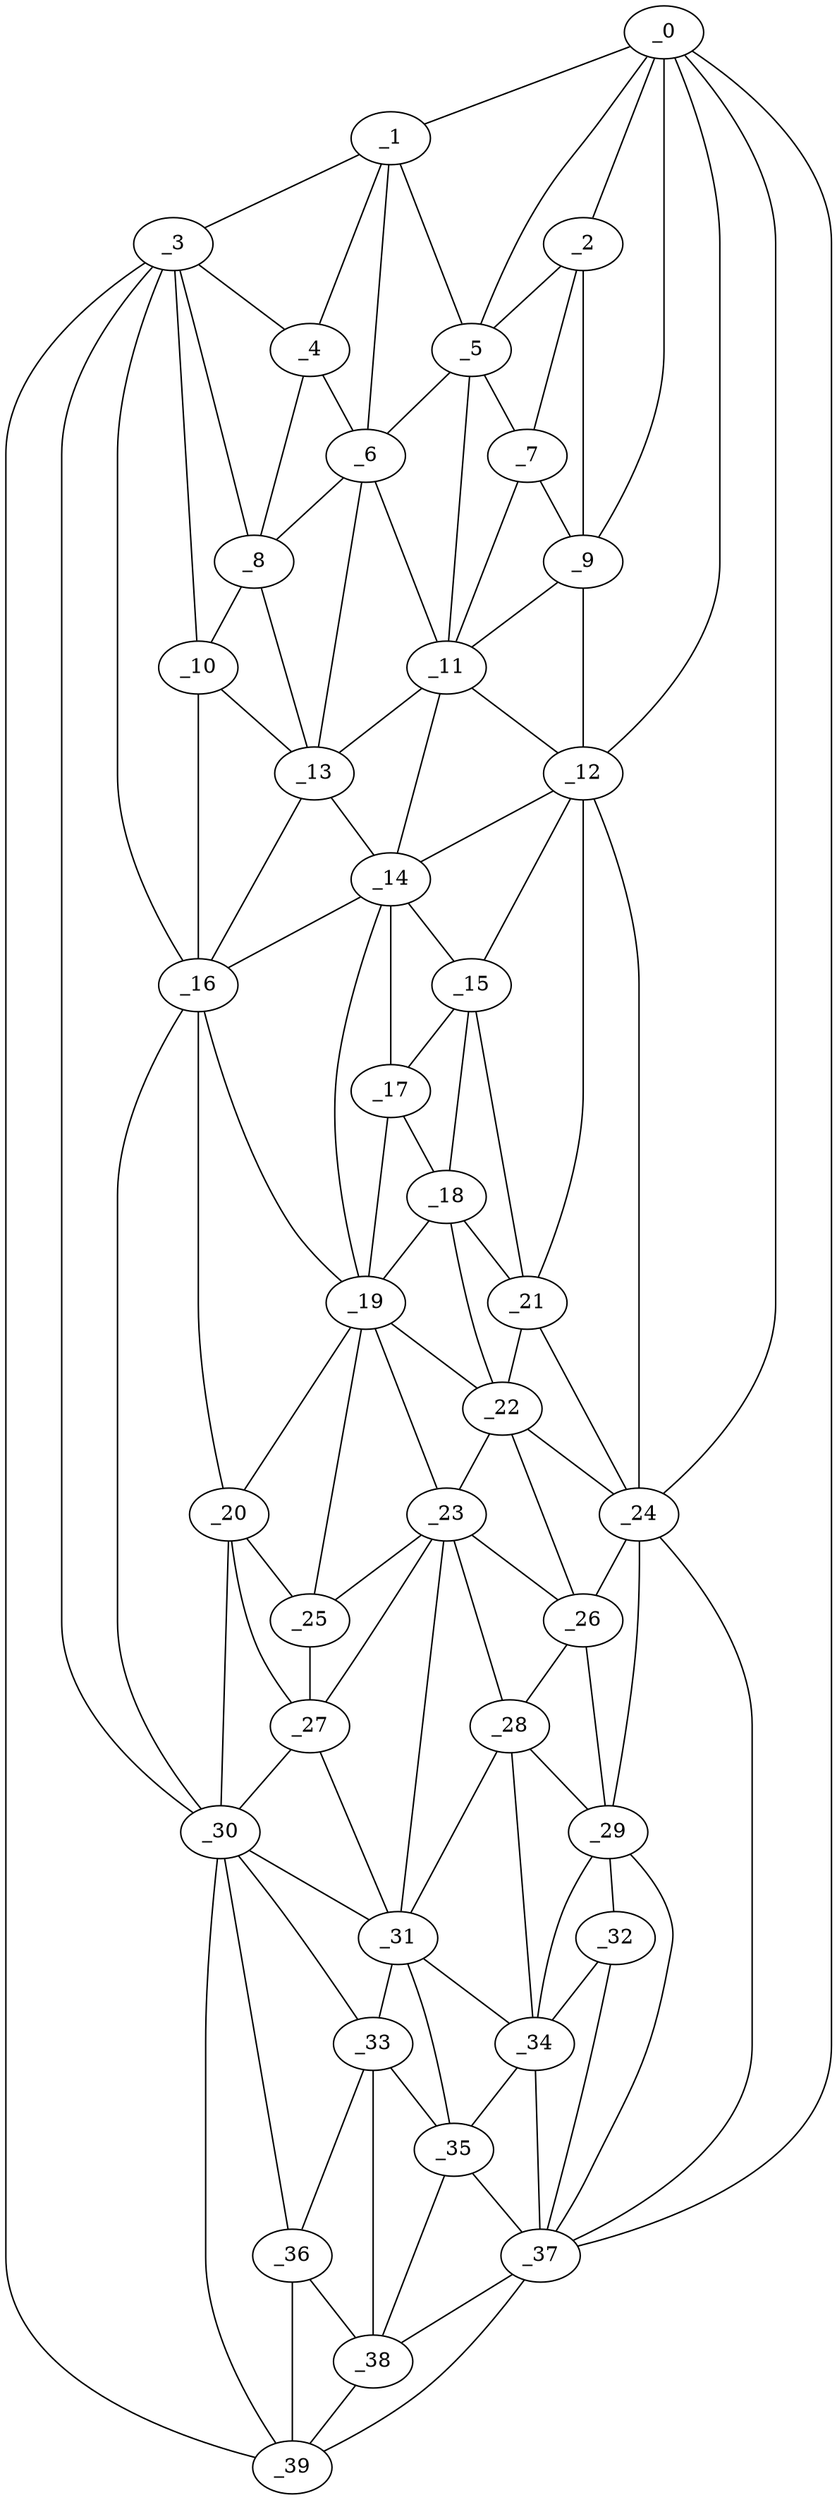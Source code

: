 graph "obj79__15.gxl" {
	_0	 [x=6,
		y=86];
	_1	 [x=7,
		y=51];
	_0 -- _1	 [valence=1];
	_2	 [x=16,
		y=82];
	_0 -- _2	 [valence=1];
	_5	 [x=20,
		y=68];
	_0 -- _5	 [valence=1];
	_9	 [x=28,
		y=83];
	_0 -- _9	 [valence=2];
	_12	 [x=33,
		y=84];
	_0 -- _12	 [valence=1];
	_24	 [x=72,
		y=87];
	_0 -- _24	 [valence=1];
	_37	 [x=116,
		y=94];
	_0 -- _37	 [valence=1];
	_3	 [x=19,
		y=35];
	_1 -- _3	 [valence=1];
	_4	 [x=19,
		y=47];
	_1 -- _4	 [valence=1];
	_1 -- _5	 [valence=1];
	_6	 [x=21,
		y=55];
	_1 -- _6	 [valence=2];
	_2 -- _5	 [valence=2];
	_7	 [x=21,
		y=76];
	_2 -- _7	 [valence=2];
	_2 -- _9	 [valence=1];
	_3 -- _4	 [valence=1];
	_8	 [x=25,
		y=46];
	_3 -- _8	 [valence=1];
	_10	 [x=30,
		y=45];
	_3 -- _10	 [valence=2];
	_16	 [x=43,
		y=44];
	_3 -- _16	 [valence=1];
	_30	 [x=85,
		y=49];
	_3 -- _30	 [valence=2];
	_39	 [x=125,
		y=43];
	_3 -- _39	 [valence=1];
	_4 -- _6	 [valence=2];
	_4 -- _8	 [valence=2];
	_5 -- _6	 [valence=2];
	_5 -- _7	 [valence=2];
	_11	 [x=31,
		y=69];
	_5 -- _11	 [valence=2];
	_6 -- _8	 [valence=2];
	_6 -- _11	 [valence=2];
	_13	 [x=35,
		y=48];
	_6 -- _13	 [valence=2];
	_7 -- _9	 [valence=2];
	_7 -- _11	 [valence=2];
	_8 -- _10	 [valence=2];
	_8 -- _13	 [valence=2];
	_9 -- _11	 [valence=1];
	_9 -- _12	 [valence=1];
	_10 -- _13	 [valence=2];
	_10 -- _16	 [valence=2];
	_11 -- _12	 [valence=2];
	_11 -- _13	 [valence=2];
	_14	 [x=38,
		y=70];
	_11 -- _14	 [valence=2];
	_12 -- _14	 [valence=2];
	_15	 [x=38,
		y=83];
	_12 -- _15	 [valence=2];
	_21	 [x=58,
		y=85];
	_12 -- _21	 [valence=2];
	_12 -- _24	 [valence=1];
	_13 -- _14	 [valence=2];
	_13 -- _16	 [valence=2];
	_14 -- _15	 [valence=1];
	_14 -- _16	 [valence=2];
	_17	 [x=47,
		y=74];
	_14 -- _17	 [valence=2];
	_19	 [x=55,
		y=71];
	_14 -- _19	 [valence=2];
	_15 -- _17	 [valence=2];
	_18	 [x=47,
		y=80];
	_15 -- _18	 [valence=2];
	_15 -- _21	 [valence=2];
	_16 -- _19	 [valence=2];
	_20	 [x=58,
		y=48];
	_16 -- _20	 [valence=1];
	_16 -- _30	 [valence=1];
	_17 -- _18	 [valence=2];
	_17 -- _19	 [valence=2];
	_18 -- _19	 [valence=2];
	_18 -- _21	 [valence=2];
	_22	 [x=61,
		y=78];
	_18 -- _22	 [valence=1];
	_19 -- _20	 [valence=1];
	_19 -- _22	 [valence=2];
	_23	 [x=72,
		y=72];
	_19 -- _23	 [valence=1];
	_25	 [x=74,
		y=51];
	_19 -- _25	 [valence=2];
	_20 -- _25	 [valence=2];
	_27	 [x=80,
		y=50];
	_20 -- _27	 [valence=1];
	_20 -- _30	 [valence=2];
	_21 -- _22	 [valence=1];
	_21 -- _24	 [valence=2];
	_22 -- _23	 [valence=2];
	_22 -- _24	 [valence=2];
	_26	 [x=76,
		y=81];
	_22 -- _26	 [valence=2];
	_23 -- _25	 [valence=2];
	_23 -- _26	 [valence=2];
	_23 -- _27	 [valence=2];
	_28	 [x=81,
		y=79];
	_23 -- _28	 [valence=1];
	_31	 [x=89,
		y=73];
	_23 -- _31	 [valence=1];
	_24 -- _26	 [valence=2];
	_29	 [x=83,
		y=87];
	_24 -- _29	 [valence=1];
	_24 -- _37	 [valence=2];
	_25 -- _27	 [valence=2];
	_26 -- _28	 [valence=2];
	_26 -- _29	 [valence=1];
	_27 -- _30	 [valence=2];
	_27 -- _31	 [valence=2];
	_28 -- _29	 [valence=2];
	_28 -- _31	 [valence=2];
	_34	 [x=96,
		y=80];
	_28 -- _34	 [valence=2];
	_32	 [x=94,
		y=88];
	_29 -- _32	 [valence=2];
	_29 -- _34	 [valence=1];
	_29 -- _37	 [valence=1];
	_30 -- _31	 [valence=2];
	_33	 [x=96,
		y=51];
	_30 -- _33	 [valence=2];
	_36	 [x=110,
		y=48];
	_30 -- _36	 [valence=2];
	_30 -- _39	 [valence=1];
	_31 -- _33	 [valence=1];
	_31 -- _34	 [valence=1];
	_35	 [x=106,
		y=74];
	_31 -- _35	 [valence=2];
	_32 -- _34	 [valence=2];
	_32 -- _37	 [valence=1];
	_33 -- _35	 [valence=2];
	_33 -- _36	 [valence=2];
	_38	 [x=117,
		y=59];
	_33 -- _38	 [valence=2];
	_34 -- _35	 [valence=2];
	_34 -- _37	 [valence=2];
	_35 -- _37	 [valence=2];
	_35 -- _38	 [valence=1];
	_36 -- _38	 [valence=1];
	_36 -- _39	 [valence=1];
	_37 -- _38	 [valence=1];
	_37 -- _39	 [valence=1];
	_38 -- _39	 [valence=2];
}
